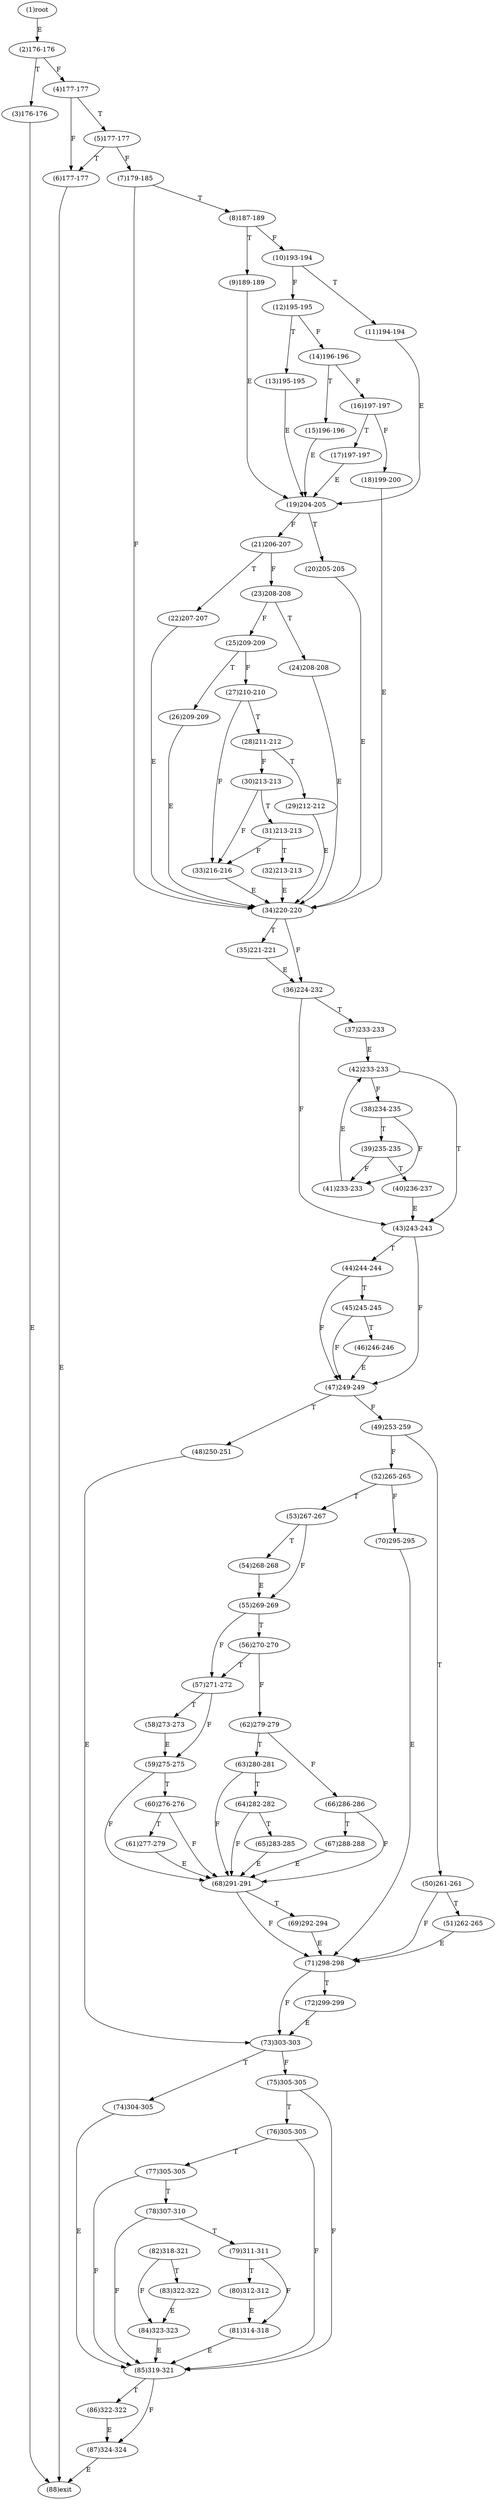 digraph "" { 
1[ label="(1)root"];
2[ label="(2)176-176"];
3[ label="(3)176-176"];
4[ label="(4)177-177"];
5[ label="(5)177-177"];
6[ label="(6)177-177"];
7[ label="(7)179-185"];
8[ label="(8)187-189"];
9[ label="(9)189-189"];
10[ label="(10)193-194"];
11[ label="(11)194-194"];
12[ label="(12)195-195"];
13[ label="(13)195-195"];
14[ label="(14)196-196"];
15[ label="(15)196-196"];
17[ label="(17)197-197"];
16[ label="(16)197-197"];
19[ label="(19)204-205"];
18[ label="(18)199-200"];
21[ label="(21)206-207"];
20[ label="(20)205-205"];
23[ label="(23)208-208"];
22[ label="(22)207-207"];
25[ label="(25)209-209"];
24[ label="(24)208-208"];
27[ label="(27)210-210"];
26[ label="(26)209-209"];
29[ label="(29)212-212"];
28[ label="(28)211-212"];
31[ label="(31)213-213"];
30[ label="(30)213-213"];
34[ label="(34)220-220"];
35[ label="(35)221-221"];
32[ label="(32)213-213"];
33[ label="(33)216-216"];
38[ label="(38)234-235"];
39[ label="(39)235-235"];
36[ label="(36)224-232"];
37[ label="(37)233-233"];
42[ label="(42)233-233"];
43[ label="(43)243-243"];
40[ label="(40)236-237"];
41[ label="(41)233-233"];
46[ label="(46)246-246"];
47[ label="(47)249-249"];
44[ label="(44)244-244"];
45[ label="(45)245-245"];
51[ label="(51)262-265"];
50[ label="(50)261-261"];
49[ label="(49)253-259"];
48[ label="(48)250-251"];
55[ label="(55)269-269"];
54[ label="(54)268-268"];
53[ label="(53)267-267"];
52[ label="(52)265-265"];
59[ label="(59)275-275"];
58[ label="(58)273-273"];
57[ label="(57)271-272"];
56[ label="(56)270-270"];
63[ label="(63)280-281"];
62[ label="(62)279-279"];
61[ label="(61)277-279"];
60[ label="(60)276-276"];
68[ label="(68)291-291"];
69[ label="(69)292-294"];
70[ label="(70)295-295"];
71[ label="(71)298-298"];
64[ label="(64)282-282"];
65[ label="(65)283-285"];
66[ label="(66)286-286"];
67[ label="(67)288-288"];
76[ label="(76)305-305"];
77[ label="(77)305-305"];
78[ label="(78)307-310"];
79[ label="(79)311-311"];
72[ label="(72)299-299"];
73[ label="(73)303-303"];
74[ label="(74)304-305"];
75[ label="(75)305-305"];
85[ label="(85)319-321"];
84[ label="(84)323-323"];
87[ label="(87)324-324"];
86[ label="(86)322-322"];
81[ label="(81)314-318"];
80[ label="(80)312-312"];
83[ label="(83)322-322"];
82[ label="(82)318-321"];
88[ label="(88)exit"];
1->2[ label="E"];
2->4[ label="F"];
2->3[ label="T"];
3->88[ label="E"];
4->6[ label="F"];
4->5[ label="T"];
5->7[ label="F"];
5->6[ label="T"];
6->88[ label="E"];
7->34[ label="F"];
7->8[ label="T"];
8->10[ label="F"];
8->9[ label="T"];
9->19[ label="E"];
10->12[ label="F"];
10->11[ label="T"];
11->19[ label="E"];
12->14[ label="F"];
12->13[ label="T"];
13->19[ label="E"];
14->16[ label="F"];
14->15[ label="T"];
15->19[ label="E"];
16->18[ label="F"];
16->17[ label="T"];
17->19[ label="E"];
18->34[ label="E"];
19->21[ label="F"];
19->20[ label="T"];
20->34[ label="E"];
21->23[ label="F"];
21->22[ label="T"];
22->34[ label="E"];
23->25[ label="F"];
23->24[ label="T"];
24->34[ label="E"];
25->27[ label="F"];
25->26[ label="T"];
26->34[ label="E"];
27->33[ label="F"];
27->28[ label="T"];
28->30[ label="F"];
28->29[ label="T"];
29->34[ label="E"];
30->33[ label="F"];
30->31[ label="T"];
31->33[ label="F"];
31->32[ label="T"];
32->34[ label="E"];
33->34[ label="E"];
34->36[ label="F"];
34->35[ label="T"];
35->36[ label="E"];
36->43[ label="F"];
36->37[ label="T"];
37->42[ label="E"];
38->41[ label="F"];
38->39[ label="T"];
39->41[ label="F"];
39->40[ label="T"];
40->43[ label="E"];
41->42[ label="E"];
42->38[ label="F"];
42->43[ label="T"];
43->47[ label="F"];
43->44[ label="T"];
44->47[ label="F"];
44->45[ label="T"];
45->47[ label="F"];
45->46[ label="T"];
46->47[ label="E"];
47->49[ label="F"];
47->48[ label="T"];
48->73[ label="E"];
49->52[ label="F"];
49->50[ label="T"];
50->71[ label="F"];
50->51[ label="T"];
51->71[ label="E"];
52->70[ label="F"];
52->53[ label="T"];
53->55[ label="F"];
53->54[ label="T"];
54->55[ label="E"];
55->57[ label="F"];
55->56[ label="T"];
56->62[ label="F"];
56->57[ label="T"];
57->59[ label="F"];
57->58[ label="T"];
58->59[ label="E"];
59->68[ label="F"];
59->60[ label="T"];
60->68[ label="F"];
60->61[ label="T"];
61->68[ label="E"];
62->66[ label="F"];
62->63[ label="T"];
63->68[ label="F"];
63->64[ label="T"];
64->68[ label="F"];
64->65[ label="T"];
65->68[ label="E"];
66->68[ label="F"];
66->67[ label="T"];
67->68[ label="E"];
68->71[ label="F"];
68->69[ label="T"];
69->71[ label="E"];
70->71[ label="E"];
71->73[ label="F"];
71->72[ label="T"];
72->73[ label="E"];
73->75[ label="F"];
73->74[ label="T"];
74->85[ label="E"];
75->85[ label="F"];
75->76[ label="T"];
76->85[ label="F"];
76->77[ label="T"];
77->85[ label="F"];
77->78[ label="T"];
78->85[ label="F"];
78->79[ label="T"];
79->81[ label="F"];
79->80[ label="T"];
80->81[ label="E"];
81->85[ label="E"];
82->84[ label="F"];
82->83[ label="T"];
83->84[ label="E"];
84->85[ label="E"];
85->87[ label="F"];
85->86[ label="T"];
86->87[ label="E"];
87->88[ label="E"];
}